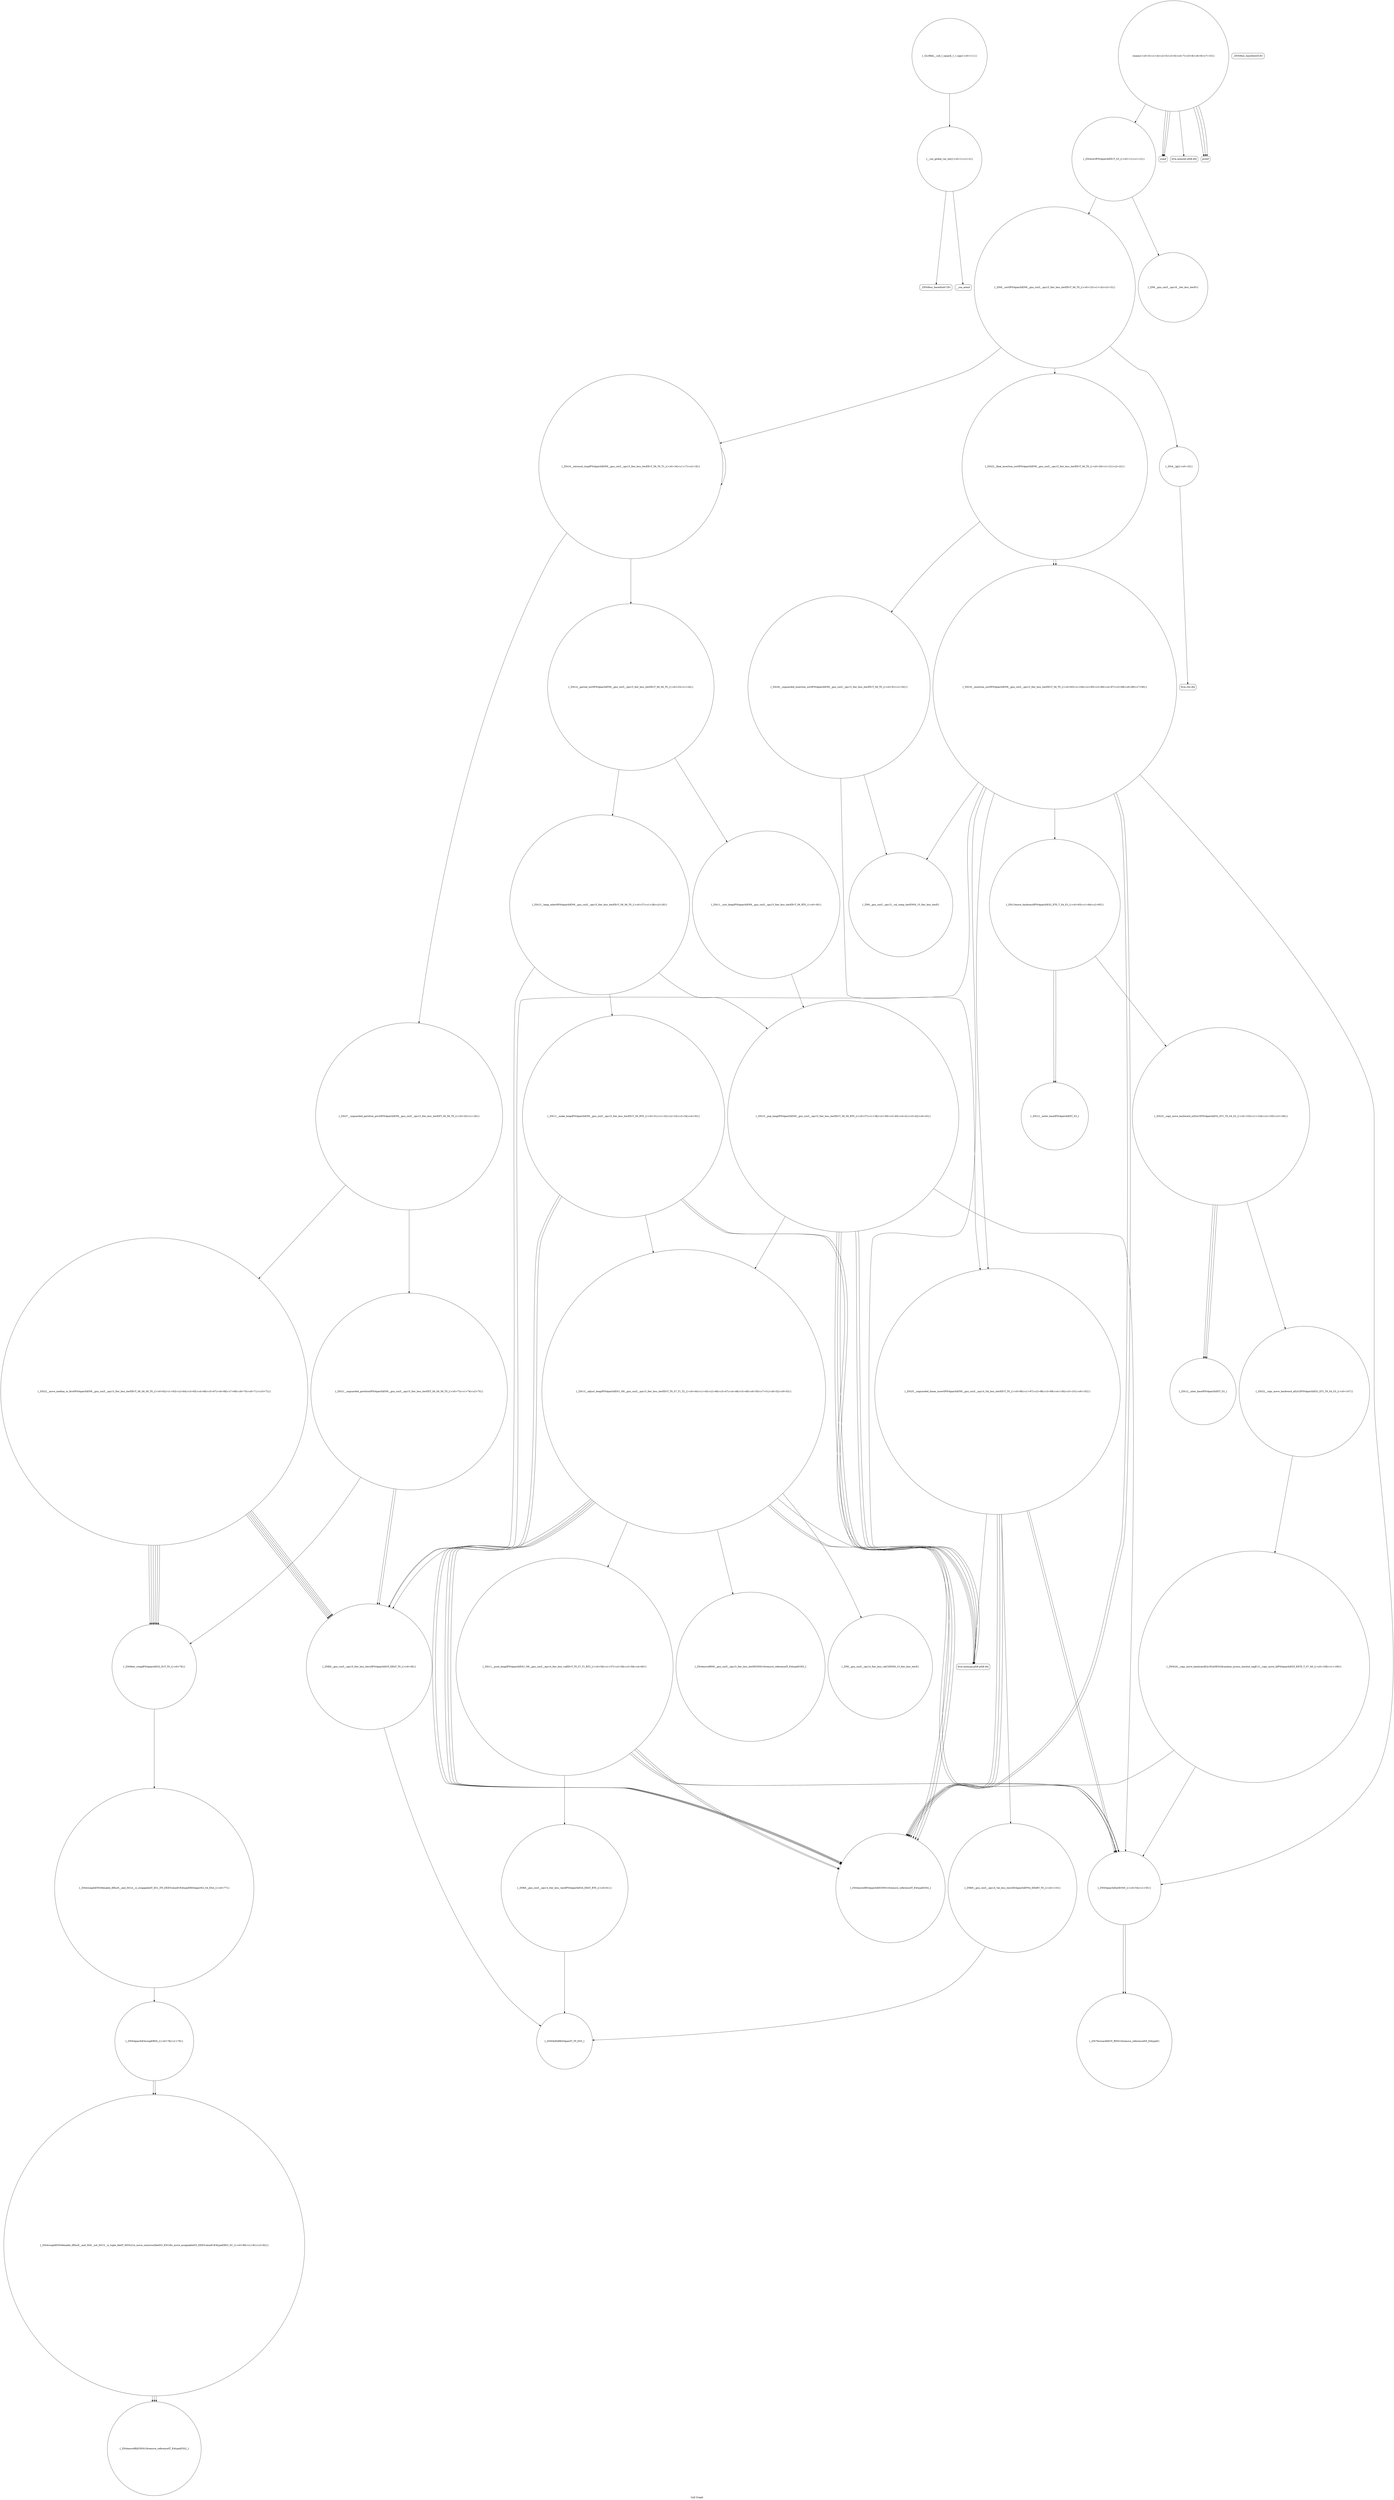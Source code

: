digraph "Call Graph" {
	label="Call Graph";

	Node0x55929b4920b0 [shape=record,shape=circle,label="{__cxx_global_var_init|{<s0>1|<s1>2}}"];
	Node0x55929b4920b0:s0 -> Node0x55929b492130[color=black];
	Node0x55929b4920b0:s1 -> Node0x55929b5fc0f0[color=black];
	Node0x55929b5fd5f0 [shape=record,shape=circle,label="{_ZSt12__miter_baseIPSt4pairIiiEET_S3_}"];
	Node0x55929b5fc2f0 [shape=record,shape=circle,label="{_ZSt4sortIPSt4pairIiiEEvT_S3_|{<s0>11|<s1>12}}"];
	Node0x55929b5fc2f0:s0 -> Node0x55929b5fc470[color=black];
	Node0x55929b5fc2f0:s1 -> Node0x55929b5fc3f0[color=black];
	Node0x55929b5fc670 [shape=record,shape=circle,label="{_ZSt14__partial_sortIPSt4pairIiiEN9__gnu_cxx5__ops15_Iter_less_iterEEvT_S6_S6_T0_|{<s0>23|<s1>24}}"];
	Node0x55929b5fc670:s0 -> Node0x55929b5fc770[color=black];
	Node0x55929b5fc670:s1 -> Node0x55929b5fc7f0[color=black];
	Node0x55929b5fc9f0 [shape=record,shape=circle,label="{_ZSt4moveIRSt4pairIiiEEONSt16remove_referenceIT_E4typeEOS4_}"];
	Node0x55929b5fcd70 [shape=record,shape=circle,label="{_ZSt7forwardIiEOT_RNSt16remove_referenceIS0_E4typeE}"];
	Node0x55929b5fd0f0 [shape=record,shape=circle,label="{_ZNSt4pairIiiE4swapERS0_|{<s0>78|<s1>79}}"];
	Node0x55929b5fd0f0:s0 -> Node0x55929b5fd170[color=black];
	Node0x55929b5fd0f0:s1 -> Node0x55929b5fd170[color=black];
	Node0x55929b5fd470 [shape=record,shape=circle,label="{_ZSt25__unguarded_linear_insertIPSt4pairIiiEN9__gnu_cxx5__ops14_Val_less_iterEEvT_T0_|{<s0>96|<s1>97|<s2>98|<s3>99|<s4>100|<s5>101|<s6>102}}"];
	Node0x55929b5fd470:s0 -> Node0x55929b5fc9f0[color=black];
	Node0x55929b5fd470:s1 -> Node0x55929b5fca70[color=black];
	Node0x55929b5fd470:s2 -> Node0x55929b5fe810[color=black];
	Node0x55929b5fd470:s3 -> Node0x55929b5fc9f0[color=black];
	Node0x55929b5fd470:s4 -> Node0x55929b5fcb70[color=black];
	Node0x55929b5fd470:s5 -> Node0x55929b5fc9f0[color=black];
	Node0x55929b5fd470:s6 -> Node0x55929b5fcb70[color=black];
	Node0x55929b5fc170 [shape=record,shape=circle,label="{main|{<s0>3|<s1>4|<s2>5|<s3>6|<s4>7|<s5>8|<s6>9|<s7>10}}"];
	Node0x55929b5fc170:s0 -> Node0x55929b5fc1f0[color=black];
	Node0x55929b5fc170:s1 -> Node0x55929b5fc1f0[color=black];
	Node0x55929b5fc170:s2 -> Node0x55929b5fc270[color=black];
	Node0x55929b5fc170:s3 -> Node0x55929b5fc1f0[color=black];
	Node0x55929b5fc170:s4 -> Node0x55929b5fc2f0[color=black];
	Node0x55929b5fc170:s5 -> Node0x55929b5fc370[color=black];
	Node0x55929b5fc170:s6 -> Node0x55929b5fc370[color=black];
	Node0x55929b5fc170:s7 -> Node0x55929b5fc370[color=black];
	Node0x55929b5fe810 [shape=record,shape=circle,label="{_ZNK9__gnu_cxx5__ops14_Val_less_iterclISt4pairIiiEPS4_EEbRT_T0_|{<s0>110}}"];
	Node0x55929b5fe810:s0 -> Node0x55929b5fce70[color=black];
	Node0x55929b5fc4f0 [shape=record,shape=circle,label="{_ZSt16__introsort_loopIPSt4pairIiiElN9__gnu_cxx5__ops15_Iter_less_iterEEvT_S6_T0_T1_|{<s0>16|<s1>17|<s2>18}}"];
	Node0x55929b5fc4f0:s0 -> Node0x55929b5fc670[color=black];
	Node0x55929b5fc4f0:s1 -> Node0x55929b5fc6f0[color=black];
	Node0x55929b5fc4f0:s2 -> Node0x55929b5fc4f0[color=black];
	Node0x55929b5fc870 [shape=record,shape=circle,label="{_ZSt11__make_heapIPSt4pairIiiEN9__gnu_cxx5__ops15_Iter_less_iterEEvT_S6_RT0_|{<s0>31|<s1>32|<s2>33|<s3>34|<s4>35}}"];
	Node0x55929b5fc870:s0 -> Node0x55929b5fc9f0[color=black];
	Node0x55929b5fc870:s1 -> Node0x55929b5fca70[color=black];
	Node0x55929b5fc870:s2 -> Node0x55929b5fc9f0[color=black];
	Node0x55929b5fc870:s3 -> Node0x55929b5fca70[color=black];
	Node0x55929b5fc870:s4 -> Node0x55929b5fcaf0[color=black];
	Node0x55929b5fcbf0 [shape=record,shape=circle,label="{_ZSt4moveIRN9__gnu_cxx5__ops15_Iter_less_iterEEONSt16remove_referenceIT_E4typeEOS5_}"];
	Node0x55929b5fcf70 [shape=record,shape=circle,label="{_ZSt21__unguarded_partitionIPSt4pairIiiEN9__gnu_cxx5__ops15_Iter_less_iterEET_S6_S6_S6_T0_|{<s0>73|<s1>74|<s2>75}}"];
	Node0x55929b5fcf70:s0 -> Node0x55929b5fc8f0[color=black];
	Node0x55929b5fcf70:s1 -> Node0x55929b5fc8f0[color=black];
	Node0x55929b5fcf70:s2 -> Node0x55929b5fcff0[color=black];
	Node0x55929b5fd2f0 [shape=record,shape=circle,label="{_ZSt16__insertion_sortIPSt4pairIiiEN9__gnu_cxx5__ops15_Iter_less_iterEEvT_S6_T0_|{<s0>83|<s1>84|<s2>85|<s3>86|<s4>87|<s5>88|<s6>89|<s7>90}}"];
	Node0x55929b5fd2f0:s0 -> Node0x55929b5fc8f0[color=black];
	Node0x55929b5fd2f0:s1 -> Node0x55929b5fc9f0[color=black];
	Node0x55929b5fd2f0:s2 -> Node0x55929b5fca70[color=black];
	Node0x55929b5fd2f0:s3 -> Node0x55929b5fd3f0[color=black];
	Node0x55929b5fd2f0:s4 -> Node0x55929b5fc9f0[color=black];
	Node0x55929b5fd2f0:s5 -> Node0x55929b5fcb70[color=black];
	Node0x55929b5fd2f0:s6 -> Node0x55929b5fd4f0[color=black];
	Node0x55929b5fd2f0:s7 -> Node0x55929b5fd470[color=black];
	Node0x55929b492130 [shape=record,shape=Mrecord,label="{_ZNSt8ios_base4InitC1Ev}"];
	Node0x55929b5fd670 [shape=record,shape=circle,label="{_ZSt22__copy_move_backward_aILb1EPSt4pairIiiES2_ET1_T0_S4_S3_|{<s0>107}}"];
	Node0x55929b5fd670:s0 -> Node0x55929b5fe790[color=black];
	Node0x55929b5fc370 [shape=record,shape=Mrecord,label="{printf}"];
	Node0x55929b5fc6f0 [shape=record,shape=circle,label="{_ZSt27__unguarded_partition_pivotIPSt4pairIiiEN9__gnu_cxx5__ops15_Iter_less_iterEET_S6_S6_T0_|{<s0>25|<s1>26}}"];
	Node0x55929b5fc6f0:s0 -> Node0x55929b5fcef0[color=black];
	Node0x55929b5fc6f0:s1 -> Node0x55929b5fcf70[color=black];
	Node0x55929b5fca70 [shape=record,shape=Mrecord,label="{llvm.memcpy.p0i8.p0i8.i64}"];
	Node0x55929b5fcdf0 [shape=record,shape=circle,label="{_ZNK9__gnu_cxx5__ops14_Iter_less_valclIPSt4pairIiiES4_EEbT_RT0_|{<s0>61}}"];
	Node0x55929b5fcdf0:s0 -> Node0x55929b5fce70[color=black];
	Node0x55929b5fd170 [shape=record,shape=circle,label="{_ZSt4swapIiENSt9enable_ifIXsr6__and_ISt6__not_ISt15__is_tuple_likeIT_EESt21is_move_constructibleIS3_ESt18is_move_assignableIS3_EEE5valueEvE4typeERS3_SC_|{<s0>80|<s1>81|<s2>82}}"];
	Node0x55929b5fd170:s0 -> Node0x55929b5fd1f0[color=black];
	Node0x55929b5fd170:s1 -> Node0x55929b5fd1f0[color=black];
	Node0x55929b5fd170:s2 -> Node0x55929b5fd1f0[color=black];
	Node0x55929b5fd4f0 [shape=record,shape=circle,label="{_ZN9__gnu_cxx5__ops15__val_comp_iterENS0_15_Iter_less_iterE}"];
	Node0x55929b5fc1f0 [shape=record,shape=Mrecord,label="{scanf}"];
	Node0x55929b5fe890 [shape=record,shape=circle,label="{_GLOBAL__sub_I_squark_1_1.cpp|{<s0>111}}"];
	Node0x55929b5fe890:s0 -> Node0x55929b4920b0[color=black];
	Node0x55929b5fc570 [shape=record,shape=circle,label="{_ZSt4__lgl|{<s0>19}}"];
	Node0x55929b5fc570:s0 -> Node0x55929b5fd270[color=black];
	Node0x55929b5fc8f0 [shape=record,shape=circle,label="{_ZNK9__gnu_cxx5__ops15_Iter_less_iterclIPSt4pairIiiES5_EEbT_T0_|{<s0>36}}"];
	Node0x55929b5fc8f0:s0 -> Node0x55929b5fce70[color=black];
	Node0x55929b5fcc70 [shape=record,shape=circle,label="{_ZN9__gnu_cxx5__ops14_Iter_less_valC2ENS0_15_Iter_less_iterE}"];
	Node0x55929b5fcff0 [shape=record,shape=circle,label="{_ZSt9iter_swapIPSt4pairIiiES2_EvT_T0_|{<s0>76}}"];
	Node0x55929b5fcff0:s0 -> Node0x55929b5fd070[color=black];
	Node0x55929b5fd370 [shape=record,shape=circle,label="{_ZSt26__unguarded_insertion_sortIPSt4pairIiiEN9__gnu_cxx5__ops15_Iter_less_iterEEvT_S6_T0_|{<s0>91|<s1>92}}"];
	Node0x55929b5fd370:s0 -> Node0x55929b5fd4f0[color=black];
	Node0x55929b5fd370:s1 -> Node0x55929b5fd470[color=black];
	Node0x55929b5fc070 [shape=record,shape=Mrecord,label="{_ZNSt8ios_base4InitD1Ev}"];
	Node0x55929b5fd6f0 [shape=record,shape=circle,label="{_ZSt12__niter_baseIPSt4pairIiiEET_S3_}"];
	Node0x55929b5fc3f0 [shape=record,shape=circle,label="{_ZSt6__sortIPSt4pairIiiEN9__gnu_cxx5__ops15_Iter_less_iterEEvT_S6_T0_|{<s0>13|<s1>14|<s2>15}}"];
	Node0x55929b5fc3f0:s0 -> Node0x55929b5fc570[color=black];
	Node0x55929b5fc3f0:s1 -> Node0x55929b5fc4f0[color=black];
	Node0x55929b5fc3f0:s2 -> Node0x55929b5fc5f0[color=black];
	Node0x55929b5fc770 [shape=record,shape=circle,label="{_ZSt13__heap_selectIPSt4pairIiiEN9__gnu_cxx5__ops15_Iter_less_iterEEvT_S6_S6_T0_|{<s0>27|<s1>28|<s2>29}}"];
	Node0x55929b5fc770:s0 -> Node0x55929b5fc870[color=black];
	Node0x55929b5fc770:s1 -> Node0x55929b5fc8f0[color=black];
	Node0x55929b5fc770:s2 -> Node0x55929b5fc970[color=black];
	Node0x55929b5fcaf0 [shape=record,shape=circle,label="{_ZSt13__adjust_heapIPSt4pairIiiElS1_N9__gnu_cxx5__ops15_Iter_less_iterEEvT_T0_S7_T1_T2_|{<s0>44|<s1>45|<s2>46|<s3>47|<s4>48|<s5>49|<s6>50|<s7>51|<s8>52|<s9>53}}"];
	Node0x55929b5fcaf0:s0 -> Node0x55929b5fc8f0[color=black];
	Node0x55929b5fcaf0:s1 -> Node0x55929b5fc9f0[color=black];
	Node0x55929b5fcaf0:s2 -> Node0x55929b5fcb70[color=black];
	Node0x55929b5fcaf0:s3 -> Node0x55929b5fc9f0[color=black];
	Node0x55929b5fcaf0:s4 -> Node0x55929b5fcb70[color=black];
	Node0x55929b5fcaf0:s5 -> Node0x55929b5fcbf0[color=black];
	Node0x55929b5fcaf0:s6 -> Node0x55929b5fcc70[color=black];
	Node0x55929b5fcaf0:s7 -> Node0x55929b5fc9f0[color=black];
	Node0x55929b5fcaf0:s8 -> Node0x55929b5fca70[color=black];
	Node0x55929b5fcaf0:s9 -> Node0x55929b5fccf0[color=black];
	Node0x55929b5fce70 [shape=record,shape=circle,label="{_ZStltIiiEbRKSt4pairIT_T0_ES5_}"];
	Node0x55929b5fd1f0 [shape=record,shape=circle,label="{_ZSt4moveIRiEONSt16remove_referenceIT_E4typeEOS2_}"];
	Node0x55929b5fd570 [shape=record,shape=circle,label="{_ZSt23__copy_move_backward_a2ILb1EPSt4pairIiiES2_ET1_T0_S4_S3_|{<s0>103|<s1>104|<s2>105|<s3>106}}"];
	Node0x55929b5fd570:s0 -> Node0x55929b5fd6f0[color=black];
	Node0x55929b5fd570:s1 -> Node0x55929b5fd6f0[color=black];
	Node0x55929b5fd570:s2 -> Node0x55929b5fd6f0[color=black];
	Node0x55929b5fd570:s3 -> Node0x55929b5fd670[color=black];
	Node0x55929b5fc270 [shape=record,shape=Mrecord,label="{llvm.memset.p0i8.i64}"];
	Node0x55929b5fc5f0 [shape=record,shape=circle,label="{_ZSt22__final_insertion_sortIPSt4pairIiiEN9__gnu_cxx5__ops15_Iter_less_iterEEvT_S6_T0_|{<s0>20|<s1>21|<s2>22}}"];
	Node0x55929b5fc5f0:s0 -> Node0x55929b5fd2f0[color=black];
	Node0x55929b5fc5f0:s1 -> Node0x55929b5fd370[color=black];
	Node0x55929b5fc5f0:s2 -> Node0x55929b5fd2f0[color=black];
	Node0x55929b5fc970 [shape=record,shape=circle,label="{_ZSt10__pop_heapIPSt4pairIiiEN9__gnu_cxx5__ops15_Iter_less_iterEEvT_S6_S6_RT0_|{<s0>37|<s1>38|<s2>39|<s3>40|<s4>41|<s5>42|<s6>43}}"];
	Node0x55929b5fc970:s0 -> Node0x55929b5fc9f0[color=black];
	Node0x55929b5fc970:s1 -> Node0x55929b5fca70[color=black];
	Node0x55929b5fc970:s2 -> Node0x55929b5fc9f0[color=black];
	Node0x55929b5fc970:s3 -> Node0x55929b5fcb70[color=black];
	Node0x55929b5fc970:s4 -> Node0x55929b5fc9f0[color=black];
	Node0x55929b5fc970:s5 -> Node0x55929b5fca70[color=black];
	Node0x55929b5fc970:s6 -> Node0x55929b5fcaf0[color=black];
	Node0x55929b5fccf0 [shape=record,shape=circle,label="{_ZSt11__push_heapIPSt4pairIiiElS1_N9__gnu_cxx5__ops14_Iter_less_valEEvT_T0_S7_T1_RT2_|{<s0>56|<s1>57|<s2>58|<s3>59|<s4>60}}"];
	Node0x55929b5fccf0:s0 -> Node0x55929b5fcdf0[color=black];
	Node0x55929b5fccf0:s1 -> Node0x55929b5fc9f0[color=black];
	Node0x55929b5fccf0:s2 -> Node0x55929b5fcb70[color=black];
	Node0x55929b5fccf0:s3 -> Node0x55929b5fc9f0[color=black];
	Node0x55929b5fccf0:s4 -> Node0x55929b5fcb70[color=black];
	Node0x55929b5fd070 [shape=record,shape=circle,label="{_ZSt4swapIiiENSt9enable_ifIXsr6__and_ISt14__is_swappableIT_ES1_IT0_EEE5valueEvE4typeERSt4pairIS2_S4_ESA_|{<s0>77}}"];
	Node0x55929b5fd070:s0 -> Node0x55929b5fd0f0[color=black];
	Node0x55929b5fd3f0 [shape=record,shape=circle,label="{_ZSt13move_backwardIPSt4pairIiiES2_ET0_T_S4_S3_|{<s0>93|<s1>94|<s2>95}}"];
	Node0x55929b5fd3f0:s0 -> Node0x55929b5fd5f0[color=black];
	Node0x55929b5fd3f0:s1 -> Node0x55929b5fd5f0[color=black];
	Node0x55929b5fd3f0:s2 -> Node0x55929b5fd570[color=black];
	Node0x55929b5fc0f0 [shape=record,shape=Mrecord,label="{__cxa_atexit}"];
	Node0x55929b5fe790 [shape=record,shape=circle,label="{_ZNSt20__copy_move_backwardILb1ELb0ESt26random_access_iterator_tagE13__copy_move_bIPSt4pairIiiES5_EET0_T_S7_S6_|{<s0>108|<s1>109}}"];
	Node0x55929b5fe790:s0 -> Node0x55929b5fc9f0[color=black];
	Node0x55929b5fe790:s1 -> Node0x55929b5fcb70[color=black];
	Node0x55929b5fc470 [shape=record,shape=circle,label="{_ZN9__gnu_cxx5__ops16__iter_less_iterEv}"];
	Node0x55929b5fc7f0 [shape=record,shape=circle,label="{_ZSt11__sort_heapIPSt4pairIiiEN9__gnu_cxx5__ops15_Iter_less_iterEEvT_S6_RT0_|{<s0>30}}"];
	Node0x55929b5fc7f0:s0 -> Node0x55929b5fc970[color=black];
	Node0x55929b5fcb70 [shape=record,shape=circle,label="{_ZNSt4pairIiiEaSEOS0_|{<s0>54|<s1>55}}"];
	Node0x55929b5fcb70:s0 -> Node0x55929b5fcd70[color=black];
	Node0x55929b5fcb70:s1 -> Node0x55929b5fcd70[color=black];
	Node0x55929b5fcef0 [shape=record,shape=circle,label="{_ZSt22__move_median_to_firstIPSt4pairIiiEN9__gnu_cxx5__ops15_Iter_less_iterEEvT_S6_S6_S6_T0_|{<s0>62|<s1>63|<s2>64|<s3>65|<s4>66|<s5>67|<s6>68|<s7>69|<s8>70|<s9>71|<s10>72}}"];
	Node0x55929b5fcef0:s0 -> Node0x55929b5fc8f0[color=black];
	Node0x55929b5fcef0:s1 -> Node0x55929b5fc8f0[color=black];
	Node0x55929b5fcef0:s2 -> Node0x55929b5fcff0[color=black];
	Node0x55929b5fcef0:s3 -> Node0x55929b5fc8f0[color=black];
	Node0x55929b5fcef0:s4 -> Node0x55929b5fcff0[color=black];
	Node0x55929b5fcef0:s5 -> Node0x55929b5fcff0[color=black];
	Node0x55929b5fcef0:s6 -> Node0x55929b5fc8f0[color=black];
	Node0x55929b5fcef0:s7 -> Node0x55929b5fcff0[color=black];
	Node0x55929b5fcef0:s8 -> Node0x55929b5fc8f0[color=black];
	Node0x55929b5fcef0:s9 -> Node0x55929b5fcff0[color=black];
	Node0x55929b5fcef0:s10 -> Node0x55929b5fcff0[color=black];
	Node0x55929b5fd270 [shape=record,shape=Mrecord,label="{llvm.ctlz.i64}"];
}
